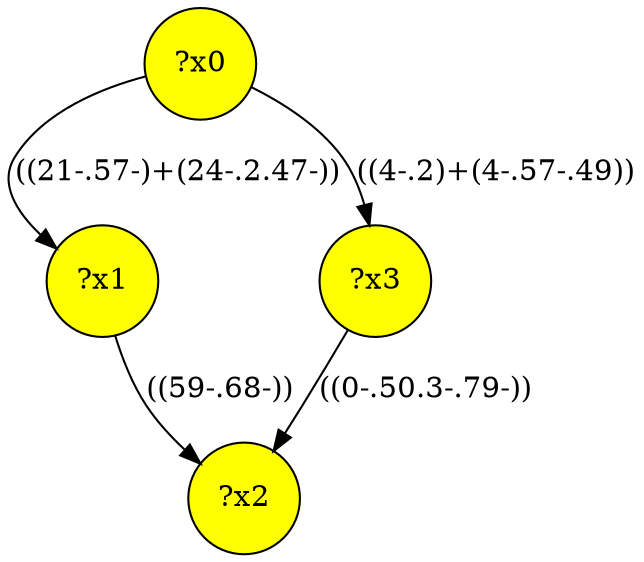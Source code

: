 digraph g {
	x0 [fillcolor="yellow", style="filled," shape=circle, label="?x0"];
	x2 [fillcolor="yellow", style="filled," shape=circle, label="?x2"];
	x1 [fillcolor="yellow", style="filled," shape=circle, label="?x1"];
	x3 [fillcolor="yellow", style="filled," shape=circle, label="?x3"];
	x0 -> x1 [label="((21-.57-)+(24-.2.47-))"];
	x1 -> x2 [label="((59-.68-))"];
	x0 -> x3 [label="((4-.2)+(4-.57-.49))"];
	x3 -> x2 [label="((0-.50.3-.79-))"];
}
